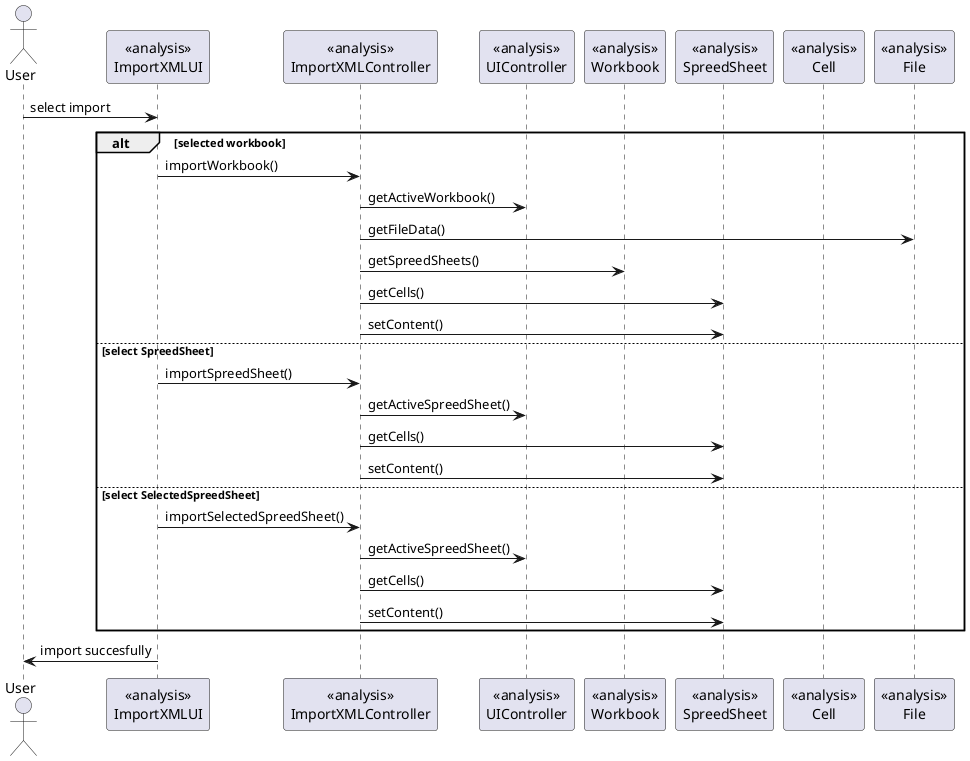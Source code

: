 @startuml doc-files/lang08.2_analysis.png

actor User
participant "<<analysis>>\nImportXMLUI" as ImportXMLUI
participant "<<analysis>>\nImportXMLController" as ImportXMLController
participant "<<analysis>>\nUIController" as UIController
participant "<<analysis>>\nWorkbook" as Workbook
participant "<<analysis>>\nSpreedSheet" as SpreedSheet
participant "<<analysis>>\nCell" as Cell
participant "<<analysis>>\nFile" as File

User->ImportXMLUI:select import


alt selected workbook
	ImportXMLUI->ImportXMLController:importWorkbook()
	ImportXMLController->UIController:getActiveWorkbook()
	ImportXMLController->File:getFileData()
	ImportXMLController->Workbook:getSpreedSheets()
	ImportXMLController->SpreedSheet:getCells()
	ImportXMLController->SpreedSheet:setContent()
else select SpreedSheet
	ImportXMLUI->ImportXMLController:importSpreedSheet()
	ImportXMLController->UIController:getActiveSpreedSheet()
	ImportXMLController->SpreedSheet:getCells()
	ImportXMLController->SpreedSheet:setContent()
else select SelectedSpreedSheet
	ImportXMLUI->ImportXMLController:importSelectedSpreedSheet()
		ImportXMLController->UIController:getActiveSpreedSheet()
	ImportXMLController->SpreedSheet:getCells()
	ImportXMLController->SpreedSheet:setContent()
end
ImportXMLUI->User:import succesfully
@enduml
